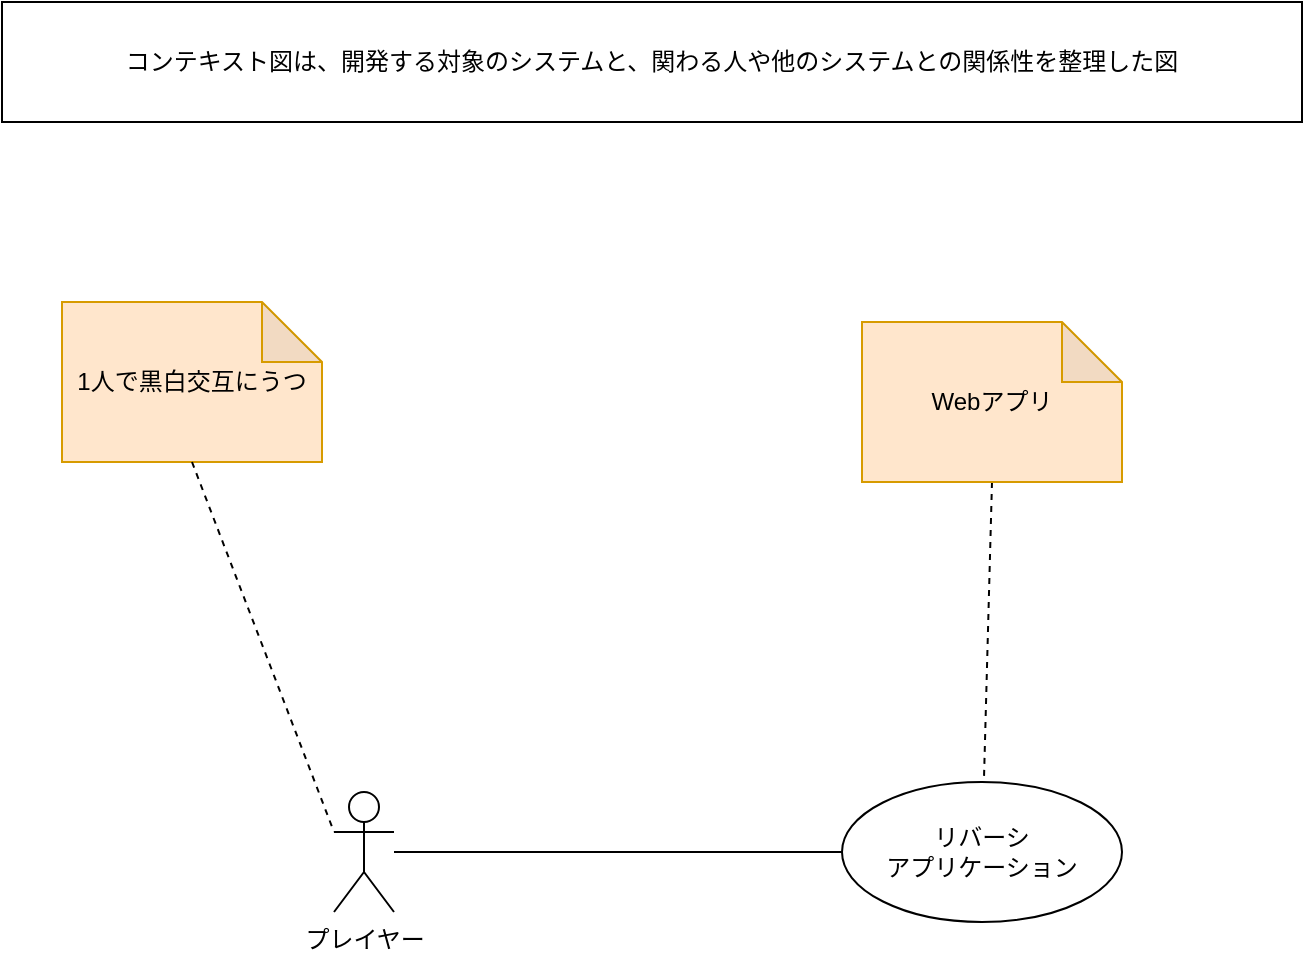 <mxfile>
    <diagram id="u6bh803Heww7WclWKC7-" name="コンテキスト図">
        <mxGraphModel dx="1070" dy="1871" grid="1" gridSize="10" guides="1" tooltips="1" connect="1" arrows="1" fold="1" page="1" pageScale="1" pageWidth="827" pageHeight="1169" math="0" shadow="0">
            <root>
                <mxCell id="0"/>
                <mxCell id="1" parent="0"/>
                <mxCell id="4" style="edgeStyle=none;html=1;exitX=0;exitY=0.5;exitDx=0;exitDy=0;endArrow=none;endFill=0;" parent="1" source="2" target="3" edge="1">
                    <mxGeometry relative="1" as="geometry"/>
                </mxCell>
                <mxCell id="2" value="リバーシ&lt;div&gt;アプリケーション&lt;/div&gt;" style="ellipse;whiteSpace=wrap;html=1;" parent="1" vertex="1">
                    <mxGeometry x="510" y="370" width="140" height="70" as="geometry"/>
                </mxCell>
                <mxCell id="3" value="プレイヤー" style="shape=umlActor;verticalLabelPosition=bottom;verticalAlign=top;html=1;" parent="1" vertex="1">
                    <mxGeometry x="256" y="375" width="30" height="60" as="geometry"/>
                </mxCell>
                <mxCell id="8" style="edgeStyle=none;html=1;exitX=0.5;exitY=1;exitDx=0;exitDy=0;exitPerimeter=0;endArrow=none;endFill=0;dashed=1;" edge="1" parent="1" source="5" target="2">
                    <mxGeometry relative="1" as="geometry"/>
                </mxCell>
                <mxCell id="5" value="Webアプリ" style="shape=note;whiteSpace=wrap;html=1;backgroundOutline=1;darkOpacity=0.05;fillColor=#ffe6cc;strokeColor=#d79b00;" vertex="1" parent="1">
                    <mxGeometry x="520" y="140" width="130" height="80" as="geometry"/>
                </mxCell>
                <mxCell id="6" value="1人で黒白交互にうつ" style="shape=note;whiteSpace=wrap;html=1;backgroundOutline=1;darkOpacity=0.05;fillColor=#ffe6cc;strokeColor=#d79b00;" vertex="1" parent="1">
                    <mxGeometry x="120" y="130" width="130" height="80" as="geometry"/>
                </mxCell>
                <mxCell id="7" style="edgeStyle=none;html=1;exitX=0.5;exitY=1;exitDx=0;exitDy=0;exitPerimeter=0;entryX=0;entryY=0.333;entryDx=0;entryDy=0;entryPerimeter=0;endArrow=none;endFill=0;dashed=1;" edge="1" parent="1" source="6" target="3">
                    <mxGeometry relative="1" as="geometry"/>
                </mxCell>
                <mxCell id="9" value="コンテキスト図は、開発する対象のシステムと、関わる人や他のシステムとの関係性を整理した図" style="rounded=0;whiteSpace=wrap;html=1;" vertex="1" parent="1">
                    <mxGeometry x="90" y="-20" width="650" height="60" as="geometry"/>
                </mxCell>
            </root>
        </mxGraphModel>
    </diagram>
</mxfile>